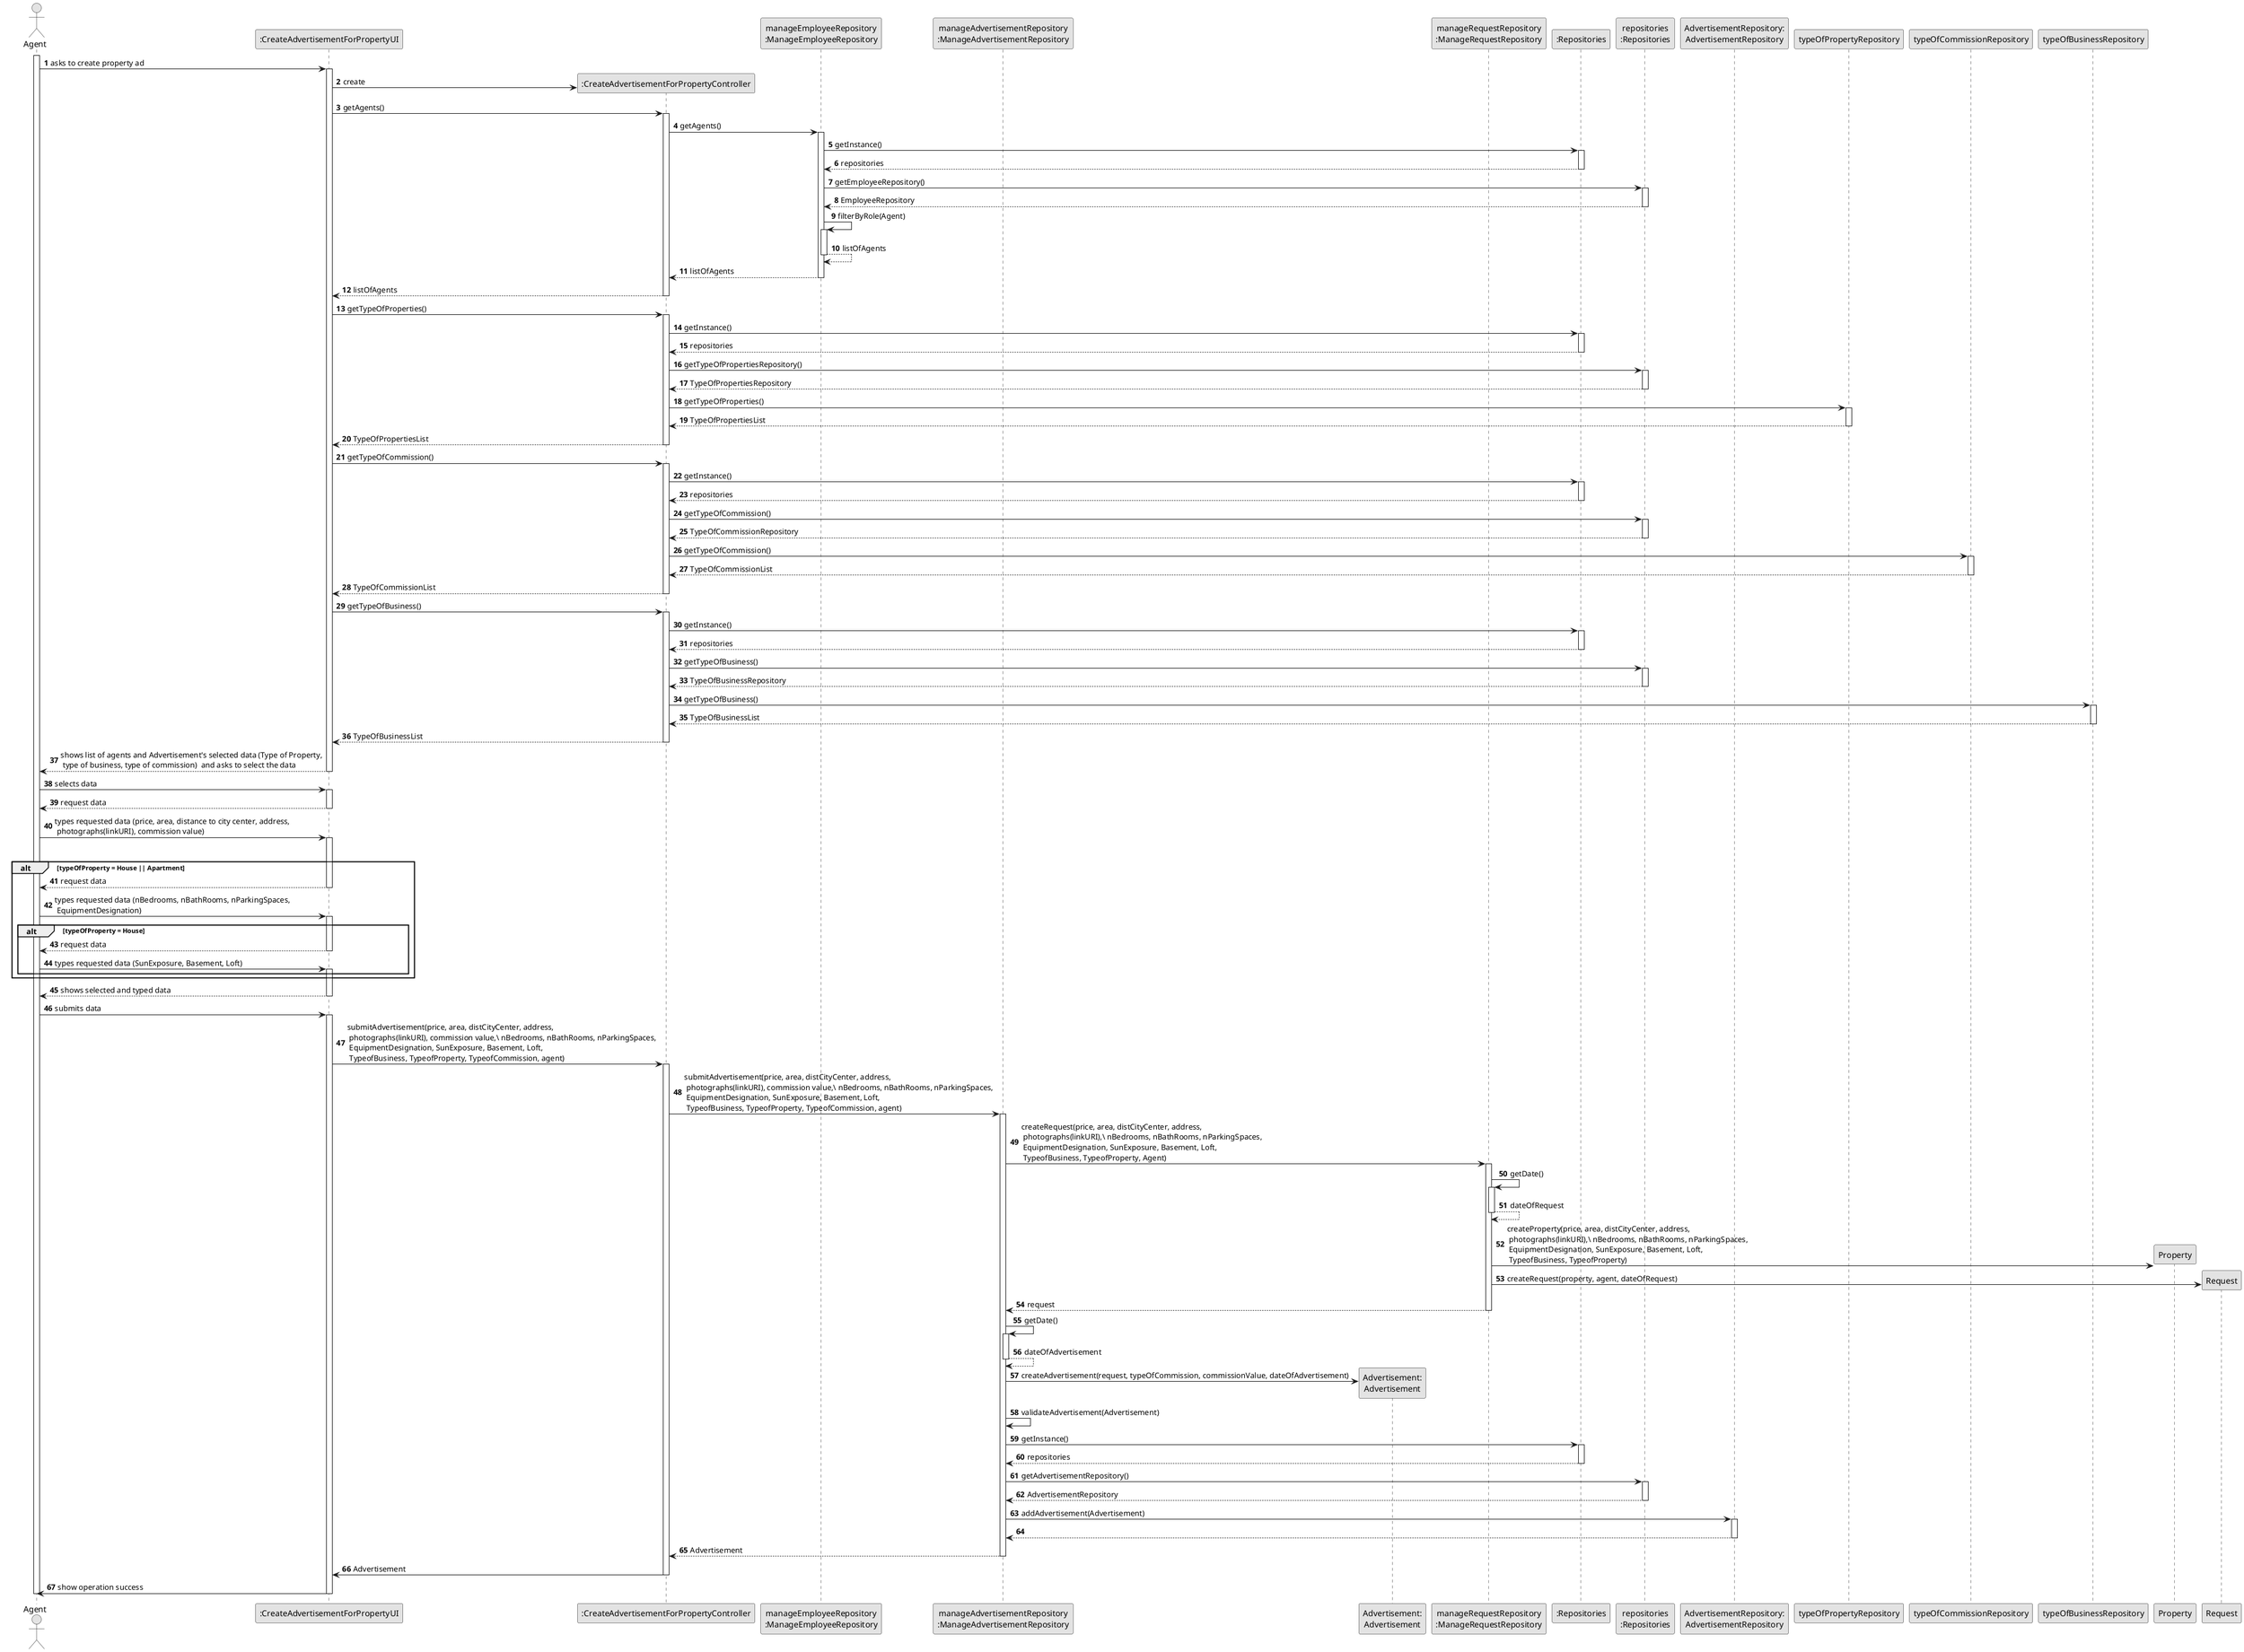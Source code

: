 @startuml
skinparam monochrome true
skinparam packageStyle rectangle
skinparam shadowing false

autonumber

'hide footbox
actor "Agent" as ADM
participant ":CreateAdvertisementForPropertyUI" as UI
participant ":CreateAdvertisementForPropertyController" as CTRL
participant "manageEmployeeRepository\n:ManageEmployeeRepository" as manageEmployees
participant "manageAdvertisementRepository\n:ManageAdvertisementRepository" as manageAdvertisements
participant "Advertisement:\nAdvertisement" as Advertisement
participant "manageRequestRepository\n:ManageRequestRepository" as manageRequests
participant ":Repositories" as RepositorySingleton
participant "repositories\n:Repositories" as PLAT
participant "AdvertisementRepository:\nAdvertisementRepository" as AdvertisementRepository


activate ADM

        ADM -> UI : asks to create property ad

        activate UI

'            UI --> ADM : Advertisements data (reference, description,  informal \n description, technical description, duration, cost)
            'create CTRL
            UI -> CTRL** : create

            UI -> CTRL : getAgents()
            activate CTRL

                CTRL -> manageEmployees : getAgents()
                activate manageEmployees


                manageEmployees -> RepositorySingleton : getInstance()
                    activate RepositorySingleton

                        RepositorySingleton --> manageEmployees: repositories
                    deactivate RepositorySingleton

                    manageEmployees -> PLAT : getEmployeeRepository()
                    activate PLAT

                        PLAT --> manageEmployees: EmployeeRepository
                    deactivate PLAT

                    manageEmployees -> manageEmployees : filterByRole(Agent)
                    activate manageEmployees

                    manageEmployees --> manageEmployees : listOfAgents
                    deactivate manageEmployees

                    manageEmployees --> CTRL : listOfAgents
                deactivate manageEmployees

                CTRL --> UI : listOfAgents
            deactivate CTRL

            UI -> CTRL : getTypeOfProperties()
                        activate CTRL




                            CTRL -> RepositorySingleton : getInstance()
                                activate RepositorySingleton

                                    RepositorySingleton --> CTRL: repositories
                                deactivate RepositorySingleton

                                CTRL -> PLAT : getTypeOfPropertiesRepository()
                                activate PLAT

                                PLAT --> CTRL: TypeOfPropertiesRepository
                                deactivate PLAT

                                CTRL -> typeOfPropertyRepository : getTypeOfProperties()
                                activate typeOfPropertyRepository

                                typeOfPropertyRepository --> CTRL : TypeOfPropertiesList
                                deactivate typeOfPropertyRepository



                            CTRL --> UI : TypeOfPropertiesList
                        deactivate CTRL

                        UI -> CTRL : getTypeOfCommission()
                                                activate CTRL




                                                    CTRL -> RepositorySingleton : getInstance()
                                                        activate RepositorySingleton

                                                            RepositorySingleton --> CTRL: repositories
                                                        deactivate RepositorySingleton

                                                        CTRL -> PLAT : getTypeOfCommission()
                                                        activate PLAT

                                                        PLAT --> CTRL: TypeOfCommissionRepository
                                                        deactivate PLAT

                                                        CTRL -> typeOfCommissionRepository : getTypeOfCommission()
                                                        activate typeOfCommissionRepository

                                                        typeOfCommissionRepository --> CTRL : TypeOfCommissionList
                                                        deactivate typeOfCommissionRepository







                                                    CTRL --> UI : TypeOfCommissionList
                                                deactivate CTRL


                        UI -> CTRL : getTypeOfBusiness()
                                                activate CTRL




                                                    CTRL -> RepositorySingleton : getInstance()
                                                        activate RepositorySingleton

                                                            RepositorySingleton --> CTRL: repositories
                                                        deactivate RepositorySingleton

                                                        CTRL -> PLAT : getTypeOfBusiness()
                                                        activate PLAT

                                                        PLAT --> CTRL: TypeOfBusinessRepository
                                                        deactivate PLAT

                                                        CTRL -> typeOfBusinessRepository : getTypeOfBusiness()
                                                        activate typeOfBusinessRepository

                                                        typeOfBusinessRepository --> CTRL : TypeOfBusinessList
                                                        deactivate typeOfBusinessRepository







                                                    CTRL --> UI : TypeOfBusinessList
                                                deactivate CTRL



            UI --> ADM : shows list of agents and Advertisement's selected data (Type of Property,\n type of business, type of commission)  and asks to select the data
        deactivate UI

    ADM -> UI : selects data
    activate UI

        UI --> ADM : request data
    deactivate UI

    ADM -> UI : types requested data (price, area, distance to city center, address,\n photographs(linkURI), commission value)
    activate UI

    alt typeOfBusiness = Rent

    'UI --> ADM : Advertisements data
    '    deactivate UI
    '
    '    ADM -> UI : types Advertisemented data (rentPeriod)
    '            activate UI
    '
    'end

    alt typeOfProperty = House || Apartment

        UI --> ADM : request data
    deactivate UI

    ADM -> UI : types requested data (nBedrooms, nBathRooms, nParkingSpaces,\n EquipmentDesignation)
        activate UI

            alt typeOfProperty = House


            UI --> ADM : request data
        deactivate UI

        ADM -> UI : types requested data (SunExposure, Basement, Loft)
            activate UI



            end
            end

UI --> ADM : shows selected and typed data
            deactivate UI
    ADM -> UI : submits data
    activate UI

        UI -> CTRL : submitAdvertisement(price, area, distCityCenter, address,\n photographs(linkURI), commission value,\ nBedrooms, nBathRooms, nParkingSpaces,\n EquipmentDesignation, SunExposure, Basement, Loft,\n TypeofBusiness, TypeofProperty, TypeofCommission, agent)
        activate CTRL




                    CTRL -> manageAdvertisements : submitAdvertisement(price, area, distCityCenter, address,\n photographs(linkURI), commission value,\ nBedrooms, nBathRooms, nParkingSpaces,\n EquipmentDesignation, SunExposure, Basement, Loft,\n TypeofBusiness, TypeofProperty, TypeofCommission, agent)
                    activate manageAdvertisements

                    manageAdvertisements -> manageRequests : createRequest(price, area, distCityCenter, address,\n photographs(linkURI),\ nBedrooms, nBathRooms, nParkingSpaces,\n EquipmentDesignation, SunExposure, Basement, Loft,\n TypeofBusiness, TypeofProperty, Agent)
                    activate manageRequests



                                        manageRequests ->manageRequests : getDate()
                                                            activate manageRequests

                                                            manageRequests --> manageRequests : dateOfRequest
                                                            deactivate manageRequests

                                                            manageRequests -> Property** : createProperty(price, area, distCityCenter, address,\n photographs(linkURI),\ nBedrooms, nBathRooms, nParkingSpaces,\n EquipmentDesignation, SunExposure, Basement, Loft,\n TypeofBusiness, TypeofProperty)


                                                            manageRequests -> Request** : createRequest(property, agent, dateOfRequest)

manageRequests --> manageAdvertisements : request
deactivate manageRequests


                    manageAdvertisements ->manageAdvertisements : getDate()
                    activate manageAdvertisements

                    manageAdvertisements --> manageAdvertisements : dateOfAdvertisement
                    deactivate manageAdvertisements

                                       manageAdvertisements -> Advertisement** : createAdvertisement(request, typeOfCommission, commissionValue, dateOfAdvertisement)





                                        manageAdvertisements -> manageAdvertisements : validateAdvertisement(Advertisement)



                         manageAdvertisements -> RepositorySingleton : getInstance()
                                activate RepositorySingleton

                                    RepositorySingleton --> manageAdvertisements: repositories
                                deactivate RepositorySingleton

                                manageAdvertisements -> PLAT : getAdvertisementRepository()
                                activate PLAT

                                    PLAT --> manageAdvertisements: AdvertisementRepository
                                deactivate PLAT

                                manageAdvertisements -> AdvertisementRepository : addAdvertisement(Advertisement)
                                activate AdvertisementRepository

                                AdvertisementRepository --> manageAdvertisements :
                                deactivate AdvertisementRepository

                                manageAdvertisements --> CTRL : Advertisement
                            deactivate manageAdvertisements

          CTRL -> UI: Advertisement
          deactivate CTRL
    UI -> ADM: show operation success
    deactivate UI

deactivate ADM

@enduml